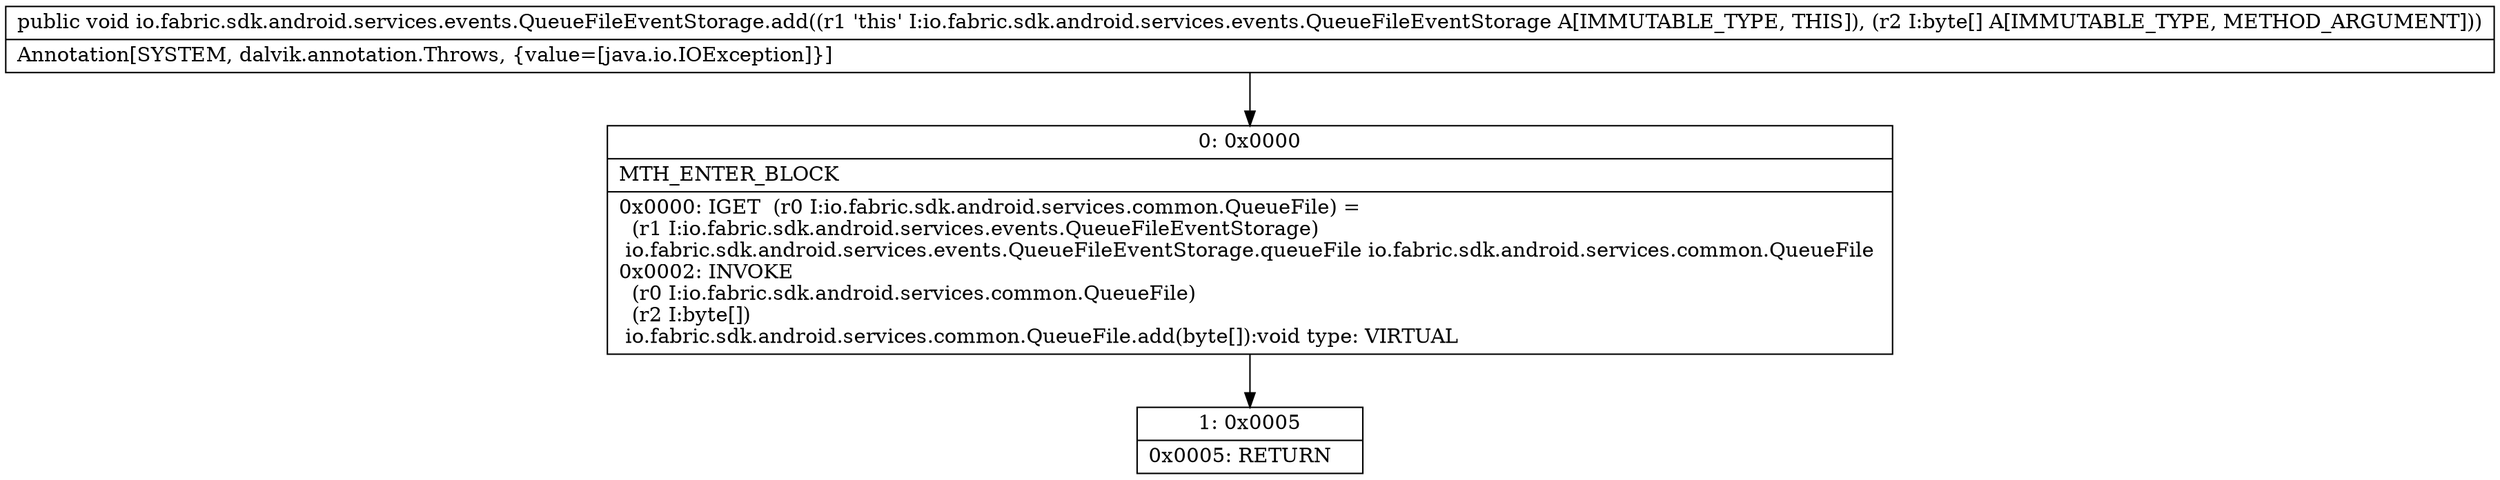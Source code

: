 digraph "CFG forio.fabric.sdk.android.services.events.QueueFileEventStorage.add([B)V" {
Node_0 [shape=record,label="{0\:\ 0x0000|MTH_ENTER_BLOCK\l|0x0000: IGET  (r0 I:io.fabric.sdk.android.services.common.QueueFile) = \l  (r1 I:io.fabric.sdk.android.services.events.QueueFileEventStorage)\l io.fabric.sdk.android.services.events.QueueFileEventStorage.queueFile io.fabric.sdk.android.services.common.QueueFile \l0x0002: INVOKE  \l  (r0 I:io.fabric.sdk.android.services.common.QueueFile)\l  (r2 I:byte[])\l io.fabric.sdk.android.services.common.QueueFile.add(byte[]):void type: VIRTUAL \l}"];
Node_1 [shape=record,label="{1\:\ 0x0005|0x0005: RETURN   \l}"];
MethodNode[shape=record,label="{public void io.fabric.sdk.android.services.events.QueueFileEventStorage.add((r1 'this' I:io.fabric.sdk.android.services.events.QueueFileEventStorage A[IMMUTABLE_TYPE, THIS]), (r2 I:byte[] A[IMMUTABLE_TYPE, METHOD_ARGUMENT]))  | Annotation[SYSTEM, dalvik.annotation.Throws, \{value=[java.io.IOException]\}]\l}"];
MethodNode -> Node_0;
Node_0 -> Node_1;
}

